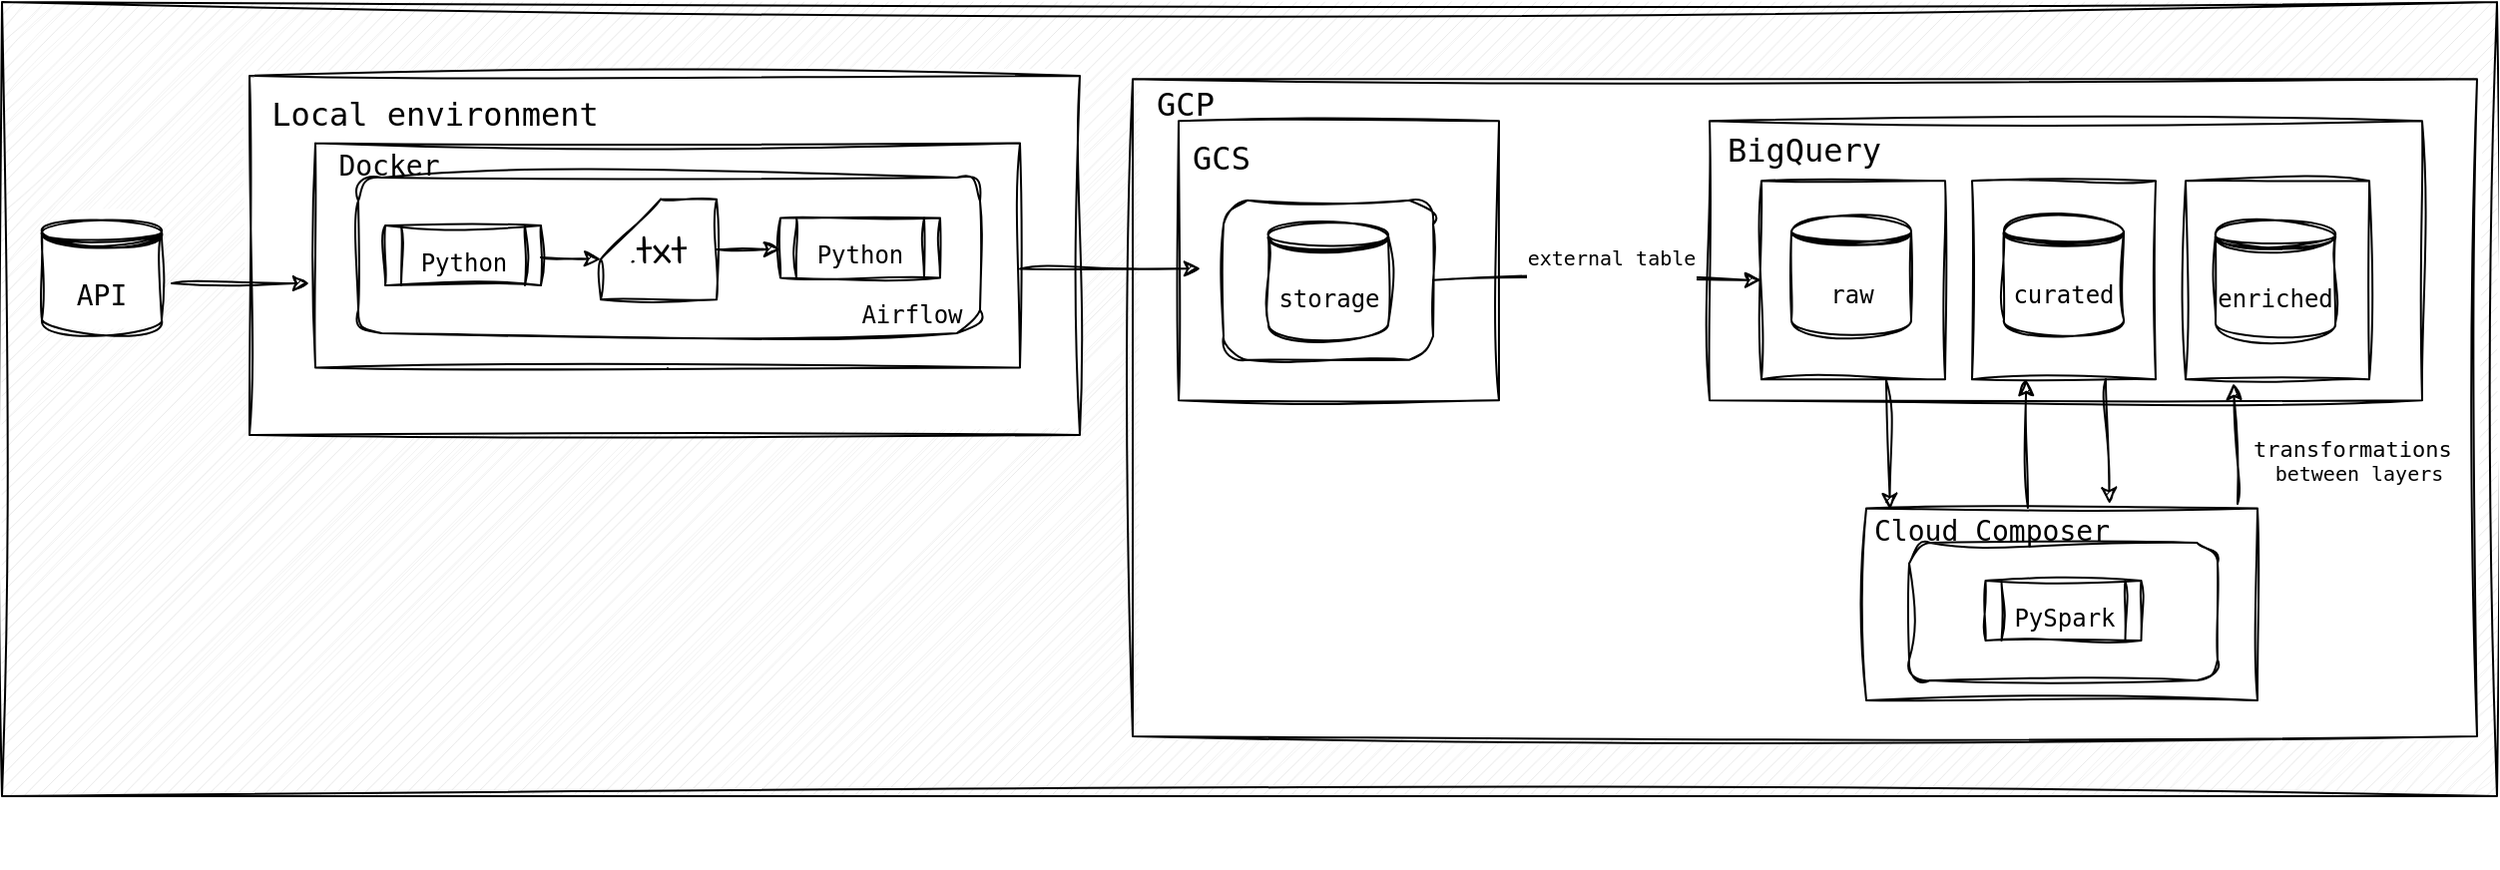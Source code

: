 <mxfile version="21.3.6" type="github">
  <diagram name="Page-1" id="GX2xbDKvsxUTYcrSCCH4">
    <mxGraphModel dx="858" dy="470" grid="1" gridSize="10" guides="1" tooltips="1" connect="1" arrows="1" fold="1" page="1" pageScale="1" pageWidth="850" pageHeight="1100" math="0" shadow="0">
      <root>
        <mxCell id="0" />
        <mxCell id="1" parent="0" />
        <mxCell id="J8uI0bD98vfteL4MDR-C-1" value="" style="verticalLabelPosition=bottom;verticalAlign=top;html=1;shape=mxgraph.basic.patternFillRect;fillStyle=diag;step=5;fillStrokeWidth=0.2;fillStrokeColor=#dddddd;sketch=1;hachureGap=4;jiggle=2;curveFitting=1;fontFamily=Architects Daughter;fontSource=https%3A%2F%2Ffonts.googleapis.com%2Fcss%3Ffamily%3DArchitects%2BDaughter;fontSize=20;" vertex="1" parent="1">
          <mxGeometry x="40" y="22" width="1250" height="398" as="geometry" />
        </mxCell>
        <mxCell id="J8uI0bD98vfteL4MDR-C-30" value="" style="rounded=0;whiteSpace=wrap;html=1;sketch=1;hachureGap=4;jiggle=2;curveFitting=1;fontFamily=Architects Daughter;fontSource=https%3A%2F%2Ffonts.googleapis.com%2Fcss%3Ffamily%3DArchitects%2BDaughter;fontSize=20;" vertex="1" parent="1">
          <mxGeometry x="606.5" y="60.63" width="673.5" height="329.37" as="geometry" />
        </mxCell>
        <mxCell id="J8uI0bD98vfteL4MDR-C-2" value="" style="rounded=0;whiteSpace=wrap;html=1;sketch=1;hachureGap=4;jiggle=2;curveFitting=1;fontFamily=Architects Daughter;fontSource=https%3A%2F%2Ffonts.googleapis.com%2Fcss%3Ffamily%3DArchitects%2BDaughter;fontSize=20;" vertex="1" parent="1">
          <mxGeometry x="164" y="59" width="416" height="180" as="geometry" />
        </mxCell>
        <mxCell id="J8uI0bD98vfteL4MDR-C-4" value="" style="rounded=0;whiteSpace=wrap;html=1;sketch=1;hachureGap=4;jiggle=2;curveFitting=1;fontFamily=Architects Daughter;fontSource=https%3A%2F%2Ffonts.googleapis.com%2Fcss%3Ffamily%3DArchitects%2BDaughter;fontSize=20;" vertex="1" parent="1">
          <mxGeometry x="895.5" y="81.63" width="357" height="140" as="geometry" />
        </mxCell>
        <mxCell id="J8uI0bD98vfteL4MDR-C-5" value="" style="rounded=0;whiteSpace=wrap;html=1;sketch=1;curveFitting=1;jiggle=2;" vertex="1" parent="1">
          <mxGeometry x="1134" y="111.63" width="92" height="99.5" as="geometry" />
        </mxCell>
        <mxCell id="J8uI0bD98vfteL4MDR-C-6" value="" style="rounded=0;whiteSpace=wrap;html=1;sketch=1;curveFitting=1;jiggle=2;" vertex="1" parent="1">
          <mxGeometry x="1027" y="111.63" width="92" height="99.5" as="geometry" />
        </mxCell>
        <mxCell id="J8uI0bD98vfteL4MDR-C-7" value="" style="rounded=0;whiteSpace=wrap;html=1;sketch=1;curveFitting=1;jiggle=2;" vertex="1" parent="1">
          <mxGeometry x="921.5" y="111.63" width="92" height="99.5" as="geometry" />
        </mxCell>
        <mxCell id="J8uI0bD98vfteL4MDR-C-8" value="&lt;pre&gt;raw&lt;/pre&gt;" style="shape=datastore;whiteSpace=wrap;html=1;sketch=1;curveFitting=1;jiggle=2;" vertex="1" parent="1">
          <mxGeometry x="936.5" y="129.13" width="60" height="60" as="geometry" />
        </mxCell>
        <mxCell id="J8uI0bD98vfteL4MDR-C-9" value="&lt;pre&gt;curated&lt;/pre&gt;" style="shape=datastore;whiteSpace=wrap;html=1;sketch=1;curveFitting=1;jiggle=2;" vertex="1" parent="1">
          <mxGeometry x="1043" y="129.13" width="60" height="60" as="geometry" />
        </mxCell>
        <mxCell id="J8uI0bD98vfteL4MDR-C-10" value="&lt;pre&gt;enriched&lt;/pre&gt;" style="shape=datastore;whiteSpace=wrap;html=1;sketch=1;curveFitting=1;jiggle=2;" vertex="1" parent="1">
          <mxGeometry x="1149" y="131.13" width="60" height="60" as="geometry" />
        </mxCell>
        <mxCell id="J8uI0bD98vfteL4MDR-C-11" value="&lt;pre&gt;&lt;font style=&quot;font-size: 16px;&quot;&gt;BigQuery&lt;/font&gt;&lt;/pre&gt;" style="text;html=1;strokeColor=none;fillColor=none;align=center;verticalAlign=middle;whiteSpace=wrap;rounded=0;fontSize=20;fontFamily=Architects Daughter;" vertex="1" parent="1">
          <mxGeometry x="912.5" y="79.13" width="60" height="30" as="geometry" />
        </mxCell>
        <mxCell id="J8uI0bD98vfteL4MDR-C-12" value="&lt;pre&gt;&lt;font style=&quot;font-size: 14px;&quot;&gt;API&lt;/font&gt;&lt;/pre&gt;" style="shape=datastore;whiteSpace=wrap;html=1;sketch=1;curveFitting=1;jiggle=2;" vertex="1" parent="1">
          <mxGeometry x="60" y="129.25" width="60" height="60" as="geometry" />
        </mxCell>
        <mxCell id="J8uI0bD98vfteL4MDR-C-13" value="" style="edgeStyle=orthogonalEdgeStyle;rounded=0;sketch=1;hachureGap=4;jiggle=2;curveFitting=1;orthogonalLoop=1;jettySize=auto;html=1;fontFamily=Architects Daughter;fontSource=https%3A%2F%2Ffonts.googleapis.com%2Fcss%3Ffamily%3DArchitects%2BDaughter;fontSize=16;" edge="1" parent="1" source="J8uI0bD98vfteL4MDR-C-14" target="J8uI0bD98vfteL4MDR-C-22">
          <mxGeometry relative="1" as="geometry">
            <Array as="points">
              <mxPoint x="430" y="144" />
              <mxPoint x="430" y="144" />
            </Array>
          </mxGeometry>
        </mxCell>
        <mxCell id="J8uI0bD98vfteL4MDR-C-14" value="" style="rounded=0;whiteSpace=wrap;html=1;sketch=1;hachureGap=4;jiggle=2;curveFitting=1;fontFamily=Architects Daughter;fontSource=https%3A%2F%2Ffonts.googleapis.com%2Fcss%3Ffamily%3DArchitects%2BDaughter;fontSize=20;" vertex="1" parent="1">
          <mxGeometry x="197" y="92.75" width="353" height="112.5" as="geometry" />
        </mxCell>
        <mxCell id="J8uI0bD98vfteL4MDR-C-15" value="" style="rounded=1;whiteSpace=wrap;html=1;sketch=1;hachureGap=4;jiggle=2;curveFitting=1;fontFamily=Architects Daughter;fontSource=https%3A%2F%2Ffonts.googleapis.com%2Fcss%3Ffamily%3DArchitects%2BDaughter;fontSize=20;" vertex="1" parent="1">
          <mxGeometry x="218.5" y="110" width="311.5" height="78" as="geometry" />
        </mxCell>
        <mxCell id="J8uI0bD98vfteL4MDR-C-16" value="&lt;pre&gt;&lt;font style=&quot;font-size: 12px;&quot;&gt;Python&lt;/font&gt;&lt;/pre&gt;" style="shape=process;whiteSpace=wrap;html=1;backgroundOutline=1;sketch=1;hachureGap=4;jiggle=2;curveFitting=1;fontFamily=Architects Daughter;fontSource=https%3A%2F%2Ffonts.googleapis.com%2Fcss%3Ffamily%3DArchitects%2BDaughter;fontSize=20;" vertex="1" parent="1">
          <mxGeometry x="232" y="134" width="78" height="30" as="geometry" />
        </mxCell>
        <mxCell id="J8uI0bD98vfteL4MDR-C-17" value="&lt;pre&gt;&lt;font style=&quot;font-size: 14px;&quot;&gt;Docker&lt;/font&gt;&lt;/pre&gt;" style="text;html=1;strokeColor=none;fillColor=none;align=center;verticalAlign=middle;whiteSpace=wrap;rounded=0;fontSize=20;fontFamily=Architects Daughter;" vertex="1" parent="1">
          <mxGeometry x="203.5" y="86" width="60" height="30" as="geometry" />
        </mxCell>
        <mxCell id="J8uI0bD98vfteL4MDR-C-18" style="edgeStyle=orthogonalEdgeStyle;rounded=0;sketch=1;hachureGap=4;jiggle=2;curveFitting=1;orthogonalLoop=1;jettySize=auto;html=1;fontFamily=Architects Daughter;fontSource=https%3A%2F%2Ffonts.googleapis.com%2Fcss%3Ffamily%3DArchitects%2BDaughter;fontSize=16;" edge="1" parent="1">
          <mxGeometry relative="1" as="geometry">
            <mxPoint x="125" y="163" as="sourcePoint" />
            <mxPoint x="194" y="163" as="targetPoint" />
          </mxGeometry>
        </mxCell>
        <mxCell id="J8uI0bD98vfteL4MDR-C-20" value="&lt;pre&gt;&lt;font style=&quot;font-size: 12px;&quot;&gt;Python&lt;/font&gt;&lt;/pre&gt;" style="shape=process;whiteSpace=wrap;html=1;backgroundOutline=1;sketch=1;hachureGap=4;jiggle=2;curveFitting=1;fontFamily=Architects Daughter;fontSource=https%3A%2F%2Ffonts.googleapis.com%2Fcss%3Ffamily%3DArchitects%2BDaughter;fontSize=20;" vertex="1" parent="1">
          <mxGeometry x="430" y="130.25" width="80" height="30" as="geometry" />
        </mxCell>
        <mxCell id="J8uI0bD98vfteL4MDR-C-47" style="edgeStyle=orthogonalEdgeStyle;rounded=0;sketch=1;hachureGap=4;jiggle=2;curveFitting=1;orthogonalLoop=1;jettySize=auto;html=1;exitX=1;exitY=0.5;exitDx=0;exitDy=0;exitPerimeter=0;entryX=0;entryY=0.5;entryDx=0;entryDy=0;fontFamily=Architects Daughter;fontSource=https%3A%2F%2Ffonts.googleapis.com%2Fcss%3Ffamily%3DArchitects%2BDaughter;fontSize=16;" edge="1" parent="1" source="J8uI0bD98vfteL4MDR-C-22" target="J8uI0bD98vfteL4MDR-C-20">
          <mxGeometry relative="1" as="geometry" />
        </mxCell>
        <mxCell id="J8uI0bD98vfteL4MDR-C-22" value=".txt" style="shape=card;whiteSpace=wrap;html=1;sketch=1;hachureGap=4;jiggle=2;curveFitting=1;fontFamily=Architects Daughter;fontSource=https%3A%2F%2Ffonts.googleapis.com%2Fcss%3Ffamily%3DArchitects%2BDaughter;fontSize=20;" vertex="1" parent="1">
          <mxGeometry x="340" y="120.88" width="58" height="50.25" as="geometry" />
        </mxCell>
        <mxCell id="J8uI0bD98vfteL4MDR-C-24" value="&lt;pre&gt;&lt;font style=&quot;font-size: 16px;&quot;&gt;Local environment&lt;/font&gt;&lt;/pre&gt;" style="text;html=1;strokeColor=none;fillColor=none;align=center;verticalAlign=middle;whiteSpace=wrap;rounded=0;fontSize=20;fontFamily=Architects Daughter;" vertex="1" parent="1">
          <mxGeometry x="227" y="61" width="60" height="30" as="geometry" />
        </mxCell>
        <mxCell id="J8uI0bD98vfteL4MDR-C-26" value="&lt;pre&gt;&lt;font style=&quot;font-size: 12px;&quot;&gt;Airflow&lt;/font&gt;&lt;/pre&gt;" style="text;html=1;strokeColor=none;fillColor=none;align=center;verticalAlign=middle;whiteSpace=wrap;rounded=0;fontSize=20;fontFamily=Architects Daughter;" vertex="1" parent="1">
          <mxGeometry x="466" y="160.25" width="60" height="30" as="geometry" />
        </mxCell>
        <mxCell id="J8uI0bD98vfteL4MDR-C-28" value="" style="rounded=0;whiteSpace=wrap;html=1;sketch=1;hachureGap=4;jiggle=2;curveFitting=1;fontFamily=Architects Daughter;fontSource=https%3A%2F%2Ffonts.googleapis.com%2Fcss%3Ffamily%3DArchitects%2BDaughter;fontSize=20;" vertex="1" parent="1">
          <mxGeometry x="629.5" y="81.63" width="160.5" height="140" as="geometry" />
        </mxCell>
        <mxCell id="J8uI0bD98vfteL4MDR-C-29" value="&lt;pre&gt;&lt;font style=&quot;font-size: 16px;&quot;&gt;GCS&lt;/font&gt;&lt;/pre&gt;" style="text;html=1;strokeColor=none;fillColor=none;align=center;verticalAlign=middle;whiteSpace=wrap;rounded=0;fontSize=20;fontFamily=Architects Daughter;" vertex="1" parent="1">
          <mxGeometry x="620.5" y="82.88" width="60" height="30" as="geometry" />
        </mxCell>
        <mxCell id="J8uI0bD98vfteL4MDR-C-32" value="" style="rounded=1;whiteSpace=wrap;html=1;sketch=1;hachureGap=4;jiggle=2;curveFitting=1;fontFamily=Architects Daughter;fontSource=https%3A%2F%2Ffonts.googleapis.com%2Fcss%3Ffamily%3DArchitects%2BDaughter;fontSize=20;" vertex="1" parent="1">
          <mxGeometry x="652" y="121.38" width="105" height="80" as="geometry" />
        </mxCell>
        <mxCell id="J8uI0bD98vfteL4MDR-C-31" value="&lt;pre&gt;storage&lt;/pre&gt;" style="shape=datastore;whiteSpace=wrap;html=1;sketch=1;curveFitting=1;jiggle=2;" vertex="1" parent="1">
          <mxGeometry x="674.5" y="131.38" width="60" height="60" as="geometry" />
        </mxCell>
        <mxCell id="J8uI0bD98vfteL4MDR-C-33" value="&lt;pre&gt;&lt;font style=&quot;font-size: 16px;&quot;&gt;GCP&lt;/font&gt;&lt;/pre&gt;" style="text;html=1;strokeColor=none;fillColor=none;align=center;verticalAlign=middle;whiteSpace=wrap;rounded=0;fontSize=20;fontFamily=Architects Daughter;" vertex="1" parent="1">
          <mxGeometry x="602.5" y="56.38" width="60" height="30" as="geometry" />
        </mxCell>
        <mxCell id="J8uI0bD98vfteL4MDR-C-34" value="" style="endArrow=classic;html=1;rounded=0;sketch=1;hachureGap=4;jiggle=2;curveFitting=1;fontFamily=Architects Daughter;fontSource=https%3A%2F%2Ffonts.googleapis.com%2Fcss%3Ffamily%3DArchitects%2BDaughter;fontSize=16;exitX=1;exitY=0.5;exitDx=0;exitDy=0;entryX=0;entryY=0.5;entryDx=0;entryDy=0;" edge="1" parent="1" source="J8uI0bD98vfteL4MDR-C-32" target="J8uI0bD98vfteL4MDR-C-7">
          <mxGeometry width="50" height="50" relative="1" as="geometry">
            <mxPoint x="818.9" y="158.67" as="sourcePoint" />
            <mxPoint x="892" y="160" as="targetPoint" />
          </mxGeometry>
        </mxCell>
        <mxCell id="J8uI0bD98vfteL4MDR-C-44" value="&lt;pre&gt;&lt;font style=&quot;font-size: 10px;&quot;&gt;external table&lt;/font&gt;&lt;/pre&gt;" style="edgeLabel;html=1;align=center;verticalAlign=middle;resizable=0;points=[];fontSize=20;fontFamily=Architects Daughter;" vertex="1" connectable="0" parent="J8uI0bD98vfteL4MDR-C-34">
          <mxGeometry x="-0.325" y="3" relative="1" as="geometry">
            <mxPoint x="33" y="-13" as="offset" />
          </mxGeometry>
        </mxCell>
        <mxCell id="J8uI0bD98vfteL4MDR-C-25" value="" style="endArrow=classic;html=1;rounded=0;sketch=1;hachureGap=4;jiggle=2;curveFitting=1;fontFamily=Architects Daughter;fontSource=https%3A%2F%2Ffonts.googleapis.com%2Fcss%3Ffamily%3DArchitects%2BDaughter;fontSize=16;exitX=0.593;exitY=0.472;exitDx=0;exitDy=0;exitPerimeter=0;" edge="1" parent="1">
          <mxGeometry width="50" height="50" relative="1" as="geometry">
            <mxPoint x="550" y="155.75" as="sourcePoint" />
            <mxPoint x="640.5" y="155.63" as="targetPoint" />
          </mxGeometry>
        </mxCell>
        <mxCell id="J8uI0bD98vfteL4MDR-C-46" value="" style="endArrow=classic;html=1;rounded=0;sketch=1;hachureGap=4;jiggle=2;curveFitting=1;fontFamily=Architects Daughter;fontSource=https%3A%2F%2Ffonts.googleapis.com%2Fcss%3Ffamily%3DArchitects%2BDaughter;fontSize=16;entryX=0;entryY=0;entryDx=0;entryDy=30;entryPerimeter=0;" edge="1" parent="1" target="J8uI0bD98vfteL4MDR-C-22">
          <mxGeometry width="50" height="50" relative="1" as="geometry">
            <mxPoint x="310" y="150" as="sourcePoint" />
            <mxPoint x="360" y="100" as="targetPoint" />
          </mxGeometry>
        </mxCell>
        <mxCell id="J8uI0bD98vfteL4MDR-C-50" value="" style="rounded=0;whiteSpace=wrap;html=1;sketch=1;hachureGap=4;jiggle=2;curveFitting=1;fontFamily=Architects Daughter;fontSource=https%3A%2F%2Ffonts.googleapis.com%2Fcss%3Ffamily%3DArchitects%2BDaughter;fontSize=20;" vertex="1" parent="1">
          <mxGeometry x="974" y="275.75" width="196" height="96.25" as="geometry" />
        </mxCell>
        <mxCell id="J8uI0bD98vfteL4MDR-C-51" value="" style="rounded=1;whiteSpace=wrap;html=1;sketch=1;hachureGap=4;jiggle=2;curveFitting=1;fontFamily=Architects Daughter;fontSource=https%3A%2F%2Ffonts.googleapis.com%2Fcss%3Ffamily%3DArchitects%2BDaughter;fontSize=20;" vertex="1" parent="1">
          <mxGeometry x="995.5" y="293" width="154.5" height="69" as="geometry" />
        </mxCell>
        <mxCell id="J8uI0bD98vfteL4MDR-C-52" value="&lt;pre&gt;&lt;font style=&quot;font-size: 12px;&quot;&gt;PySpark&lt;/font&gt;&lt;/pre&gt;" style="shape=process;whiteSpace=wrap;html=1;backgroundOutline=1;sketch=1;hachureGap=4;jiggle=2;curveFitting=1;fontFamily=Architects Daughter;fontSource=https%3A%2F%2Ffonts.googleapis.com%2Fcss%3Ffamily%3DArchitects%2BDaughter;fontSize=20;" vertex="1" parent="1">
          <mxGeometry x="1033.75" y="312" width="78" height="30" as="geometry" />
        </mxCell>
        <mxCell id="J8uI0bD98vfteL4MDR-C-53" value="&lt;pre&gt;&lt;font style=&quot;font-size: 14px;&quot;&gt;Cloud Composer&lt;/font&gt;&lt;/pre&gt;" style="text;html=1;strokeColor=none;fillColor=none;align=center;verticalAlign=middle;whiteSpace=wrap;rounded=0;fontSize=20;fontFamily=Architects Daughter;" vertex="1" parent="1">
          <mxGeometry x="1006.5" y="269" width="60" height="30" as="geometry" />
        </mxCell>
        <mxCell id="J8uI0bD98vfteL4MDR-C-57" value="&lt;pre&gt;&lt;br&gt;&lt;/pre&gt;" style="text;html=1;strokeColor=none;fillColor=none;align=center;verticalAlign=middle;whiteSpace=wrap;rounded=0;fontSize=20;fontFamily=Architects Daughter;" vertex="1" parent="1">
          <mxGeometry x="1137" y="409" width="60" height="30" as="geometry" />
        </mxCell>
        <mxCell id="J8uI0bD98vfteL4MDR-C-61" value="" style="endArrow=classic;html=1;rounded=0;sketch=1;hachureGap=4;jiggle=2;curveFitting=1;fontFamily=Architects Daughter;fontSource=https%3A%2F%2Ffonts.googleapis.com%2Fcss%3Ffamily%3DArchitects%2BDaughter;fontSize=16;exitX=0.679;exitY=1.004;exitDx=0;exitDy=0;entryX=0.061;entryY=0.008;entryDx=0;entryDy=0;entryPerimeter=0;exitPerimeter=0;" edge="1" parent="1" source="J8uI0bD98vfteL4MDR-C-7" target="J8uI0bD98vfteL4MDR-C-50">
          <mxGeometry width="50" height="50" relative="1" as="geometry">
            <mxPoint x="987" y="214.015" as="sourcePoint" />
            <mxPoint x="989.056" y="276.52" as="targetPoint" />
          </mxGeometry>
        </mxCell>
        <mxCell id="J8uI0bD98vfteL4MDR-C-63" value="" style="endArrow=classic;html=1;rounded=0;sketch=1;hachureGap=4;jiggle=2;curveFitting=1;fontFamily=Architects Daughter;fontSource=https%3A%2F%2Ffonts.googleapis.com%2Fcss%3Ffamily%3DArchitects%2BDaughter;fontSize=16;exitX=0.413;exitY=-0.003;exitDx=0;exitDy=0;entryX=0.375;entryY=0.033;entryDx=0;entryDy=0;entryPerimeter=0;exitPerimeter=0;" edge="1" parent="1" source="J8uI0bD98vfteL4MDR-C-50">
          <mxGeometry width="50" height="50" relative="1" as="geometry">
            <mxPoint x="1056" y="296" as="sourcePoint" />
            <mxPoint x="1054" y="211" as="targetPoint" />
          </mxGeometry>
        </mxCell>
        <mxCell id="J8uI0bD98vfteL4MDR-C-64" value="" style="endArrow=classic;html=1;rounded=0;sketch=1;hachureGap=4;jiggle=2;curveFitting=1;fontFamily=Architects Daughter;fontSource=https%3A%2F%2Ffonts.googleapis.com%2Fcss%3Ffamily%3DArchitects%2BDaughter;fontSize=16;exitX=0.5;exitY=1;exitDx=0;exitDy=0;entryX=0.622;entryY=-0.023;entryDx=0;entryDy=0;entryPerimeter=0;" edge="1" parent="1" target="J8uI0bD98vfteL4MDR-C-50">
          <mxGeometry width="50" height="50" relative="1" as="geometry">
            <mxPoint x="1094" y="211" as="sourcePoint" />
            <mxPoint x="1096" y="296" as="targetPoint" />
          </mxGeometry>
        </mxCell>
        <mxCell id="J8uI0bD98vfteL4MDR-C-65" value="" style="endArrow=classic;html=1;rounded=0;sketch=1;hachureGap=4;jiggle=2;curveFitting=1;fontFamily=Architects Daughter;fontSource=https%3A%2F%2Ffonts.googleapis.com%2Fcss%3Ffamily%3DArchitects%2BDaughter;fontSize=16;exitX=0.949;exitY=-0.023;exitDx=0;exitDy=0;entryX=0.375;entryY=0.033;entryDx=0;entryDy=0;entryPerimeter=0;exitPerimeter=0;" edge="1" parent="1" source="J8uI0bD98vfteL4MDR-C-50">
          <mxGeometry width="50" height="50" relative="1" as="geometry">
            <mxPoint x="1160" y="298" as="sourcePoint" />
            <mxPoint x="1158" y="213" as="targetPoint" />
          </mxGeometry>
        </mxCell>
        <mxCell id="J8uI0bD98vfteL4MDR-C-66" value="&lt;pre style=&quot;font-size: 10px;&quot;&gt;&lt;font style=&quot;&quot;&gt;&lt;span style=&quot;font-size: 11px;&quot;&gt;transformations &lt;br&gt;&lt;/span&gt;&lt;/font&gt;between layers&lt;/pre&gt;" style="text;html=1;strokeColor=none;fillColor=none;align=center;verticalAlign=middle;whiteSpace=wrap;rounded=0;fontSize=20;fontFamily=Architects Daughter;" vertex="1" parent="1">
          <mxGeometry x="1191.25" y="237" width="60" height="30" as="geometry" />
        </mxCell>
      </root>
    </mxGraphModel>
  </diagram>
</mxfile>
